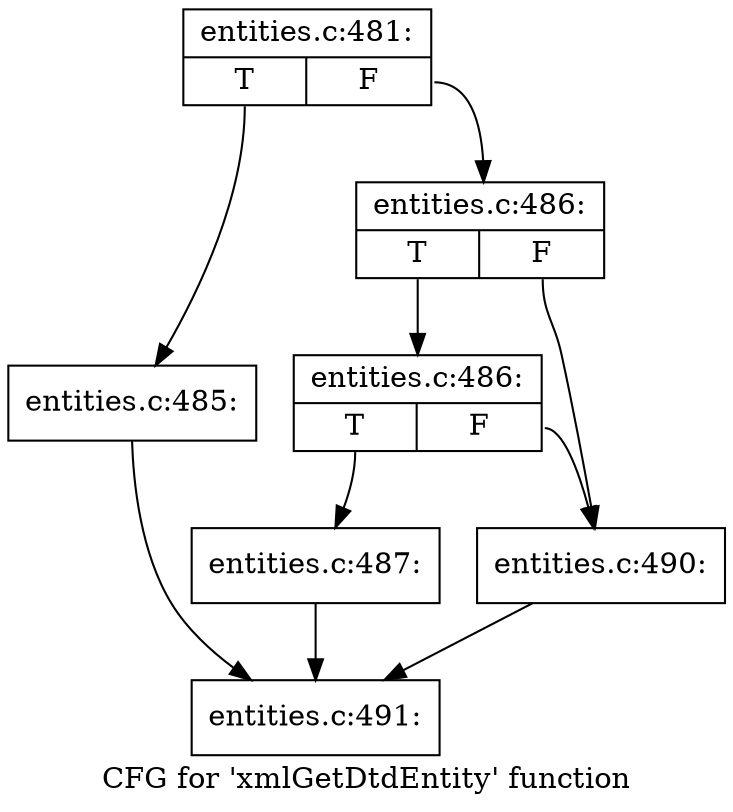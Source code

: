 digraph "CFG for 'xmlGetDtdEntity' function" {
	label="CFG for 'xmlGetDtdEntity' function";

	Node0x4b1ba60 [shape=record,label="{entities.c:481:|{<s0>T|<s1>F}}"];
	Node0x4b1ba60:s0 -> Node0x4b16b80;
	Node0x4b1ba60:s1 -> Node0x4b203f0;
	Node0x4b16b80 [shape=record,label="{entities.c:485:}"];
	Node0x4b16b80 -> Node0x4b1be70;
	Node0x4b203f0 [shape=record,label="{entities.c:486:|{<s0>T|<s1>F}}"];
	Node0x4b203f0:s0 -> Node0x4b20a10;
	Node0x4b203f0:s1 -> Node0x4b209c0;
	Node0x4b20a10 [shape=record,label="{entities.c:486:|{<s0>T|<s1>F}}"];
	Node0x4b20a10:s0 -> Node0x4b20970;
	Node0x4b20a10:s1 -> Node0x4b209c0;
	Node0x4b20970 [shape=record,label="{entities.c:487:}"];
	Node0x4b20970 -> Node0x4b1be70;
	Node0x4b209c0 [shape=record,label="{entities.c:490:}"];
	Node0x4b209c0 -> Node0x4b1be70;
	Node0x4b1be70 [shape=record,label="{entities.c:491:}"];
}
